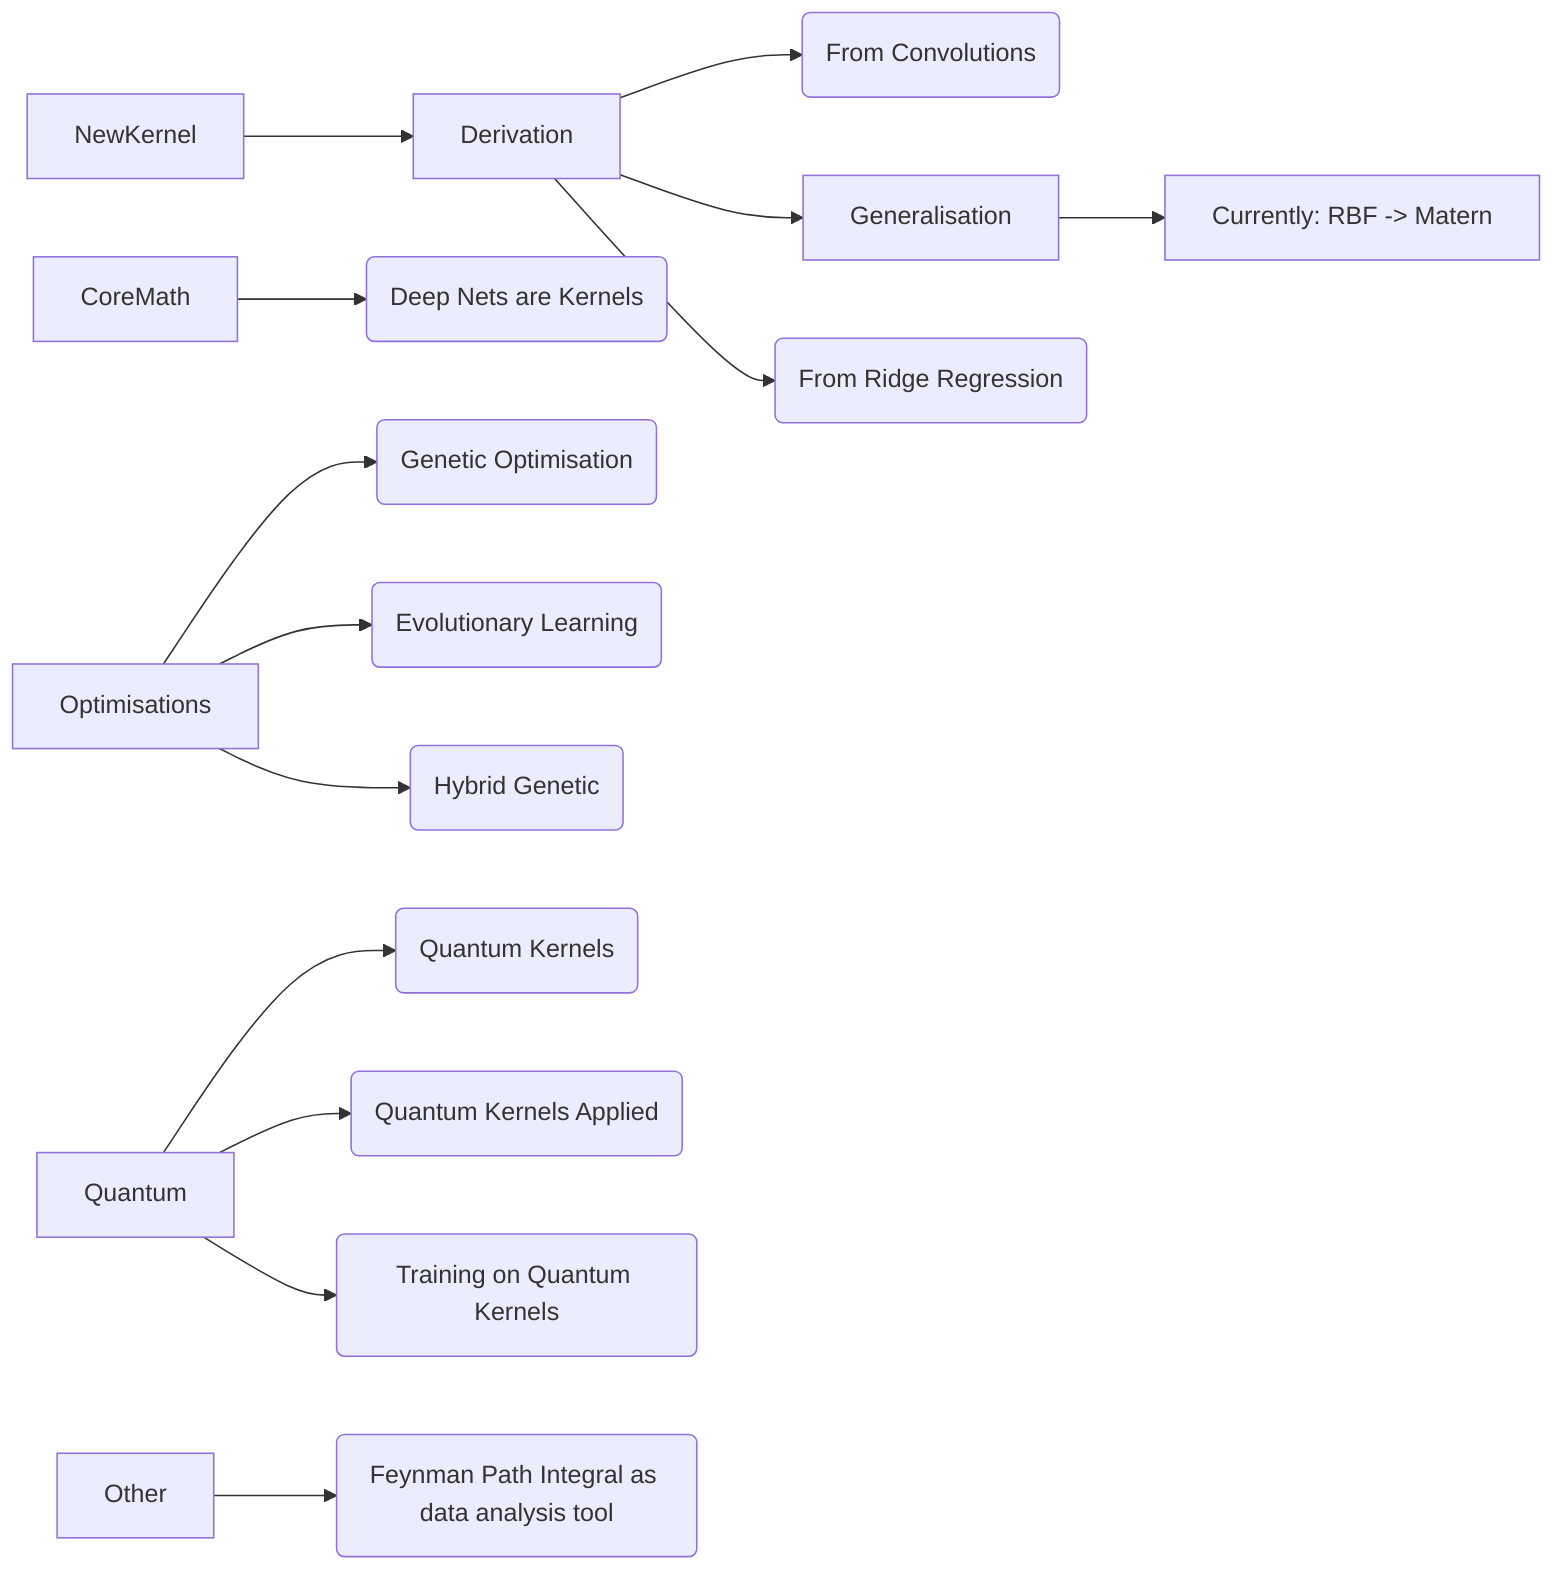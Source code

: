 graph LR
    NewKernel --> Derivation --> CNNs("From Convolutions")
    Derivation --> Generalisation --> x["Currently: RBF -> Matern"]
    Derivation --> RidgeRegression("From Ridge Regression")

    CoreMath --> DeepNets("Deep Nets are Kernels")

    Optimisations --> GeneticOpti("Genetic Optimisation")
    Optimisations --> EvolutionaryLearning("Evolutionary Learning")
    Optimisations --> HybridGenetic("Hybrid Genetic")

    Quantum --> QKerns("Quantum Kernels")
    Quantum --> QKernsApplied("Quantum Kernels Applied")
    Quantum --> QKernsTraining("Training on Quantum Kernels")

    Other --> FeynmanPath("Feynman Path Integral as data analysis tool")



%% Study Order
%% - Intro
    %% - Derivation of Kernels from Ridge - https://youtu.be/wBVSbVktLIY
    %% - Ridge Regression
    %% - CNN Kern Relation https://homepages.inf.ed.ac.uk/rbf/HIPR2/log.htm
    %% - Qiskit QKerns https://qiskit.org/documentation/machine-learning/tutorials/03_quantum_kernel.html
    %% - Matern Kernel https://scikit-learn.org/stable/modules/generated/sklearn.gaussian_process.kernels.Matern.html
    %% - Kernel List -> Composition https://towardsdatascience.com/gaussian-process-kernels-96bafb4dd63e
%% - Mathematical STruct
    %% - DeepNets are Kerns https://youtu.be/ahRPdiCop3E
    %% - Kerns Podcast https://youtu.be/y_RjsDHl5Y4
    %% -
%% - Opti
    %% - Genetic Opti for SVM Kernels https://inpressco.com/wp-content/uploads/2013/06/Paper87713-716.pdf
    %% - Evolutionary Learning Kernel https://christian-igel.github.io/paper/EKL.pdf
    %% - Hybrid Genetic Algo for Regression https://www.sciencedirect.com/science/article/pii/S095741740800300X
%% - Quantum
%%     - Quantum Kernels Applied IBM ML https://youtu.be/LmQcSxgINis
%%     - Classification of QKerns https://medium.com/mlearning-ai/classification-using-quantum-kernels-tutorial-8a2f442fd188
%%     - Training on QKerns https://medium.com/qiskit/training-quantum-kernels-for-machine-learning-using-qiskit-617f6e4ed9ac
    %% -